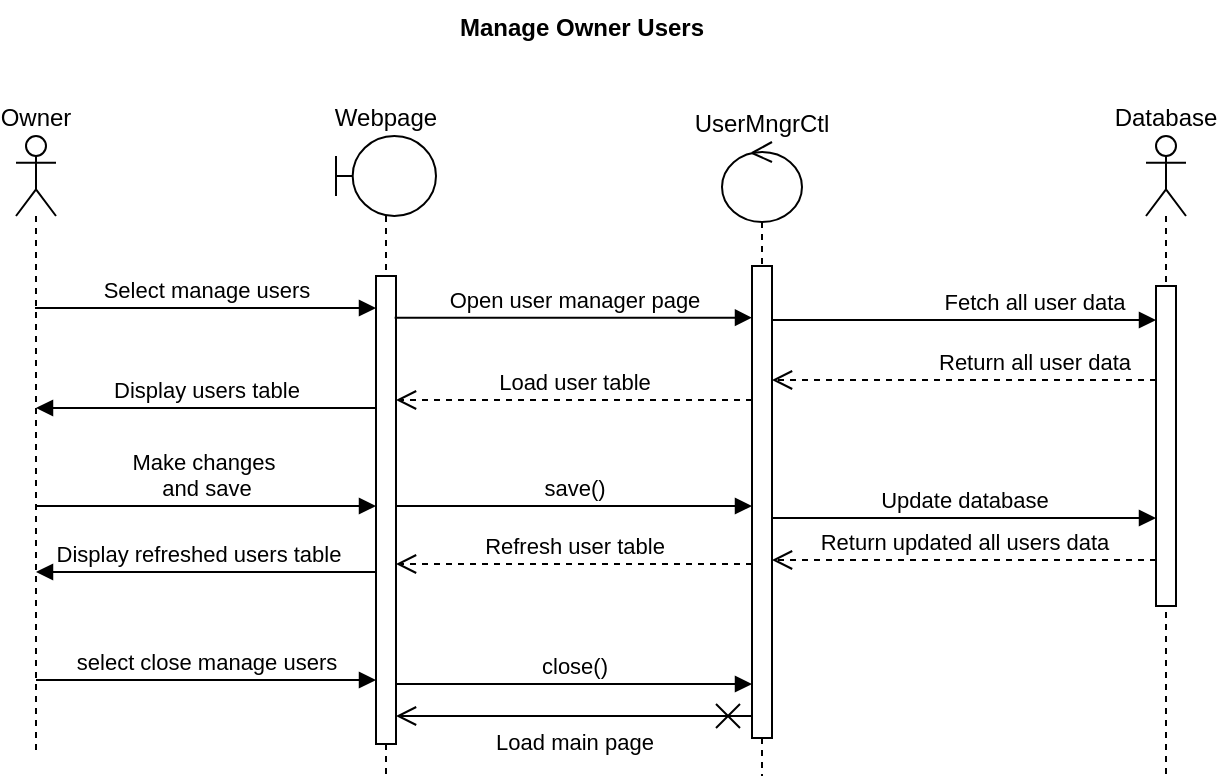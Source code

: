 <mxfile version="20.3.0" type="device"><diagram id="aWFk8jPY2MmRojWQCba8" name="Page-1"><mxGraphModel dx="948" dy="571" grid="0" gridSize="10" guides="1" tooltips="1" connect="1" arrows="1" fold="1" page="1" pageScale="1" pageWidth="850" pageHeight="1100" math="0" shadow="0"><root><mxCell id="0"/><mxCell id="1" parent="0"/><mxCell id="fuEKCW4SCzqdRqs_v720-33" value="Manage Owner Users" style="text;align=center;fontStyle=1;verticalAlign=middle;spacingLeft=3;spacingRight=3;strokeColor=none;rotatable=0;points=[[0,0.5],[1,0.5]];portConstraint=eastwest;gradientColor=none;" parent="1" vertex="1"><mxGeometry x="303" y="192" width="80" height="26" as="geometry"/></mxCell><mxCell id="ytdm0bjvOUmg3eVs8yCo-1" value="Owner" style="shape=umlLifeline;participant=umlActor;perimeter=lifelinePerimeter;whiteSpace=wrap;html=1;container=1;collapsible=0;recursiveResize=0;verticalAlign=bottom;spacingTop=36;outlineConnect=0;labelPosition=center;verticalLabelPosition=top;align=center;" parent="1" vertex="1"><mxGeometry x="60" y="260" width="20" height="310" as="geometry"/></mxCell><mxCell id="ytdm0bjvOUmg3eVs8yCo-2" value="Webpage" style="shape=umlLifeline;participant=umlBoundary;perimeter=lifelinePerimeter;whiteSpace=wrap;html=1;container=1;collapsible=0;recursiveResize=0;verticalAlign=bottom;spacingTop=36;outlineConnect=0;labelPosition=center;verticalLabelPosition=top;align=center;" parent="1" vertex="1"><mxGeometry x="220" y="260" width="50" height="320" as="geometry"/></mxCell><mxCell id="ytdm0bjvOUmg3eVs8yCo-6" value="" style="html=1;points=[];perimeter=orthogonalPerimeter;" parent="ytdm0bjvOUmg3eVs8yCo-2" vertex="1"><mxGeometry x="20" y="70" width="10" height="234" as="geometry"/></mxCell><mxCell id="ytdm0bjvOUmg3eVs8yCo-3" value="Database" style="shape=umlLifeline;participant=umlActor;perimeter=lifelinePerimeter;whiteSpace=wrap;html=1;container=1;collapsible=0;recursiveResize=0;verticalAlign=bottom;spacingTop=36;outlineConnect=0;labelPosition=center;verticalLabelPosition=top;align=center;" parent="1" vertex="1"><mxGeometry x="625" y="260" width="20" height="320" as="geometry"/></mxCell><mxCell id="ytdm0bjvOUmg3eVs8yCo-9" value="" style="html=1;points=[];perimeter=orthogonalPerimeter;" parent="ytdm0bjvOUmg3eVs8yCo-3" vertex="1"><mxGeometry x="5" y="75" width="10" height="160" as="geometry"/></mxCell><mxCell id="ytdm0bjvOUmg3eVs8yCo-5" value="UserMngrCtl" style="shape=umlLifeline;participant=umlControl;perimeter=lifelinePerimeter;whiteSpace=wrap;html=1;container=1;collapsible=0;recursiveResize=0;verticalAlign=bottom;spacingTop=36;outlineConnect=0;labelPosition=center;verticalLabelPosition=top;align=center;" parent="1" vertex="1"><mxGeometry x="413" y="263" width="40" height="317" as="geometry"/></mxCell><mxCell id="ytdm0bjvOUmg3eVs8yCo-7" value="" style="html=1;points=[];perimeter=orthogonalPerimeter;" parent="ytdm0bjvOUmg3eVs8yCo-5" vertex="1"><mxGeometry x="15" y="62" width="10" height="236" as="geometry"/></mxCell><mxCell id="ytdm0bjvOUmg3eVs8yCo-12" value="Fetch all user data" style="html=1;verticalAlign=bottom;endArrow=block;rounded=0;" parent="1" source="ytdm0bjvOUmg3eVs8yCo-7" target="ytdm0bjvOUmg3eVs8yCo-9" edge="1"><mxGeometry x="0.367" width="80" relative="1" as="geometry"><mxPoint x="630" y="345" as="sourcePoint"/><mxPoint x="710" y="345" as="targetPoint"/><Array as="points"><mxPoint x="513" y="352"/></Array><mxPoint as="offset"/></mxGeometry></mxCell><mxCell id="ytdm0bjvOUmg3eVs8yCo-13" value="Return all user data" style="html=1;verticalAlign=bottom;endArrow=open;dashed=1;endSize=8;rounded=0;" parent="1" source="ytdm0bjvOUmg3eVs8yCo-9" target="ytdm0bjvOUmg3eVs8yCo-7" edge="1"><mxGeometry x="-0.367" relative="1" as="geometry"><mxPoint x="710" y="374.5" as="sourcePoint"/><mxPoint x="370" y="374.5" as="targetPoint"/><Array as="points"><mxPoint x="485" y="382"/></Array><mxPoint as="offset"/></mxGeometry></mxCell><mxCell id="w5uDAgEvV8OGOobbDXhR-2" value="Select manage users" style="html=1;verticalAlign=bottom;endArrow=block;rounded=0;" parent="1" edge="1" target="ytdm0bjvOUmg3eVs8yCo-6"><mxGeometry width="80" relative="1" as="geometry"><mxPoint x="69.5" y="346" as="sourcePoint"/><mxPoint x="220" y="346" as="targetPoint"/></mxGeometry></mxCell><mxCell id="w5uDAgEvV8OGOobbDXhR-5" value="Refresh user table" style="html=1;verticalAlign=bottom;endArrow=open;dashed=1;endSize=8;rounded=0;" parent="1" source="ytdm0bjvOUmg3eVs8yCo-7" edge="1" target="ytdm0bjvOUmg3eVs8yCo-6"><mxGeometry relative="1" as="geometry"><mxPoint x="351" y="515" as="sourcePoint"/><mxPoint x="230" y="515" as="targetPoint"/><Array as="points"><mxPoint x="363" y="474"/></Array></mxGeometry></mxCell><mxCell id="w5uDAgEvV8OGOobbDXhR-7" value="Make changes&amp;nbsp;&lt;br&gt;and save" style="html=1;verticalAlign=bottom;endArrow=block;rounded=0;" parent="1" edge="1" target="ytdm0bjvOUmg3eVs8yCo-6" source="ytdm0bjvOUmg3eVs8yCo-1"><mxGeometry width="80" relative="1" as="geometry"><mxPoint x="36" y="450" as="sourcePoint"/><mxPoint x="186.5" y="450" as="targetPoint"/><Array as="points"><mxPoint x="147" y="445"/></Array></mxGeometry></mxCell><mxCell id="w5uDAgEvV8OGOobbDXhR-8" value="save()" style="html=1;verticalAlign=bottom;endArrow=block;rounded=0;" parent="1" target="ytdm0bjvOUmg3eVs8yCo-7" edge="1" source="ytdm0bjvOUmg3eVs8yCo-6"><mxGeometry width="80" relative="1" as="geometry"><mxPoint x="230" y="475" as="sourcePoint"/><mxPoint x="507" y="460" as="targetPoint"/><Array as="points"><mxPoint x="263" y="445"/></Array></mxGeometry></mxCell><mxCell id="w5uDAgEvV8OGOobbDXhR-9" value="Update database" style="html=1;verticalAlign=bottom;endArrow=block;rounded=0;" parent="1" source="ytdm0bjvOUmg3eVs8yCo-7" target="ytdm0bjvOUmg3eVs8yCo-9" edge="1"><mxGeometry width="80" relative="1" as="geometry"><mxPoint x="525" y="475" as="sourcePoint"/><mxPoint x="730" y="474.5" as="targetPoint"/><Array as="points"><mxPoint x="465" y="451"/></Array></mxGeometry></mxCell><mxCell id="w5uDAgEvV8OGOobbDXhR-10" value="Return updated all users data" style="html=1;verticalAlign=bottom;endArrow=open;dashed=1;endSize=8;rounded=0;" parent="1" source="ytdm0bjvOUmg3eVs8yCo-9" edge="1" target="ytdm0bjvOUmg3eVs8yCo-7"><mxGeometry relative="1" as="geometry"><mxPoint x="683" y="476" as="sourcePoint"/><mxPoint x="398" y="476" as="targetPoint"/><Array as="points"><mxPoint x="444" y="472"/></Array></mxGeometry></mxCell><mxCell id="w5uDAgEvV8OGOobbDXhR-11" value="Load main page" style="endArrow=open;startArrow=cross;endFill=0;startFill=0;endSize=8;startSize=10;html=1;rounded=0;labelPosition=center;verticalLabelPosition=bottom;align=center;verticalAlign=top;" parent="1" source="ytdm0bjvOUmg3eVs8yCo-7" edge="1" target="ytdm0bjvOUmg3eVs8yCo-6"><mxGeometry width="160" relative="1" as="geometry"><mxPoint x="399" y="552" as="sourcePoint"/><mxPoint x="274" y="552" as="targetPoint"/><Array as="points"><mxPoint x="345" y="550"/></Array></mxGeometry></mxCell><mxCell id="w5uDAgEvV8OGOobbDXhR-12" value="select close manage users" style="html=1;verticalAlign=bottom;endArrow=block;rounded=0;" parent="1" edge="1" target="ytdm0bjvOUmg3eVs8yCo-6" source="ytdm0bjvOUmg3eVs8yCo-1"><mxGeometry width="80" relative="1" as="geometry"><mxPoint x="39" y="517" as="sourcePoint"/><mxPoint x="189.5" y="517" as="targetPoint"/><Array as="points"><mxPoint x="207" y="532"/></Array></mxGeometry></mxCell><mxCell id="w5uDAgEvV8OGOobbDXhR-13" value="close()" style="html=1;verticalAlign=bottom;endArrow=block;rounded=0;" parent="1" target="ytdm0bjvOUmg3eVs8yCo-7" edge="1" source="ytdm0bjvOUmg3eVs8yCo-6"><mxGeometry width="80" relative="1" as="geometry"><mxPoint x="281" y="522" as="sourcePoint"/><mxPoint x="388" y="522" as="targetPoint"/><Array as="points"><mxPoint x="329" y="534"/></Array></mxGeometry></mxCell><mxCell id="w5uDAgEvV8OGOobbDXhR-15" value="Display refreshed users table" style="html=1;verticalAlign=bottom;endArrow=block;rounded=0;" parent="1" edge="1" target="ytdm0bjvOUmg3eVs8yCo-1" source="ytdm0bjvOUmg3eVs8yCo-6"><mxGeometry x="0.052" width="80" relative="1" as="geometry"><mxPoint x="167.5" y="490" as="sourcePoint"/><mxPoint x="17" y="490" as="targetPoint"/><Array as="points"><mxPoint x="179" y="478"/></Array><mxPoint as="offset"/></mxGeometry></mxCell><mxCell id="pDry6CFg0mvzVYSw5flH-1" value="Open user manager page" style="html=1;verticalAlign=bottom;endArrow=block;rounded=0;exitX=0.933;exitY=0.089;exitDx=0;exitDy=0;exitPerimeter=0;" edge="1" parent="1" source="ytdm0bjvOUmg3eVs8yCo-6" target="ytdm0bjvOUmg3eVs8yCo-7"><mxGeometry width="80" relative="1" as="geometry"><mxPoint x="234" y="356" as="sourcePoint"/><mxPoint x="384" y="356" as="targetPoint"/></mxGeometry></mxCell><mxCell id="pDry6CFg0mvzVYSw5flH-2" value="Load user table" style="html=1;verticalAlign=bottom;endArrow=open;dashed=1;endSize=8;rounded=0;" edge="1" parent="1" source="ytdm0bjvOUmg3eVs8yCo-7" target="ytdm0bjvOUmg3eVs8yCo-6"><mxGeometry relative="1" as="geometry"><mxPoint x="333" y="401" as="sourcePoint"/><mxPoint x="253" y="401" as="targetPoint"/><Array as="points"><mxPoint x="272" y="392"/></Array></mxGeometry></mxCell><mxCell id="pDry6CFg0mvzVYSw5flH-3" value="Display users table" style="html=1;verticalAlign=bottom;endArrow=block;rounded=0;" edge="1" parent="1" source="ytdm0bjvOUmg3eVs8yCo-6" target="ytdm0bjvOUmg3eVs8yCo-1"><mxGeometry width="80" relative="1" as="geometry"><mxPoint x="179" y="420" as="sourcePoint"/><mxPoint x="350" y="423" as="targetPoint"/><Array as="points"><mxPoint x="197" y="396"/></Array></mxGeometry></mxCell></root></mxGraphModel></diagram></mxfile>
